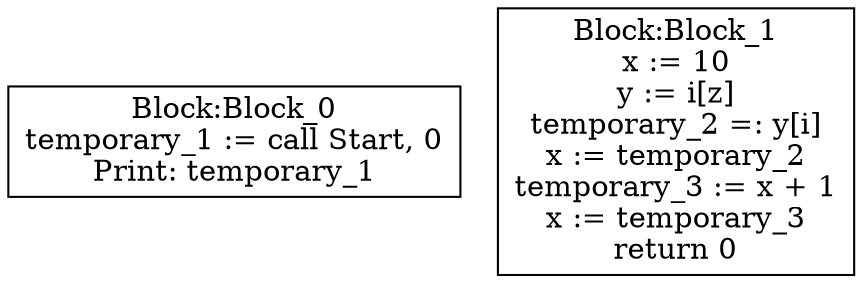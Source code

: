 digraph {
graph [ splines = ortho ]
	node [ shape = box ];
Block_0 [label="Block:Block_0
temporary_1 := call Start, 0
Print: temporary_1"];
Block_1 [label="Block:Block_1
x := 10
y := i[z]
temporary_2 =: y[i]
x := temporary_2
temporary_3 := x + 1
x := temporary_3
return 0"];
}
